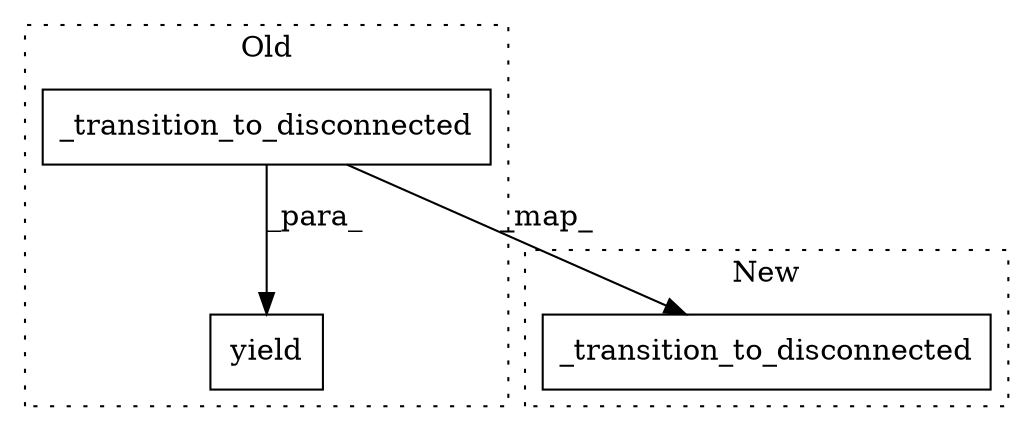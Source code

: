 digraph G {
subgraph cluster0 {
1 [label="_transition_to_disconnected" a="32" s="5106" l="29" shape="box"];
3 [label="yield" a="112" s="5094" l="7" shape="box"];
label = "Old";
style="dotted";
}
subgraph cluster1 {
2 [label="_transition_to_disconnected" a="32" s="5034" l="29" shape="box"];
label = "New";
style="dotted";
}
1 -> 2 [label="_map_"];
1 -> 3 [label="_para_"];
}